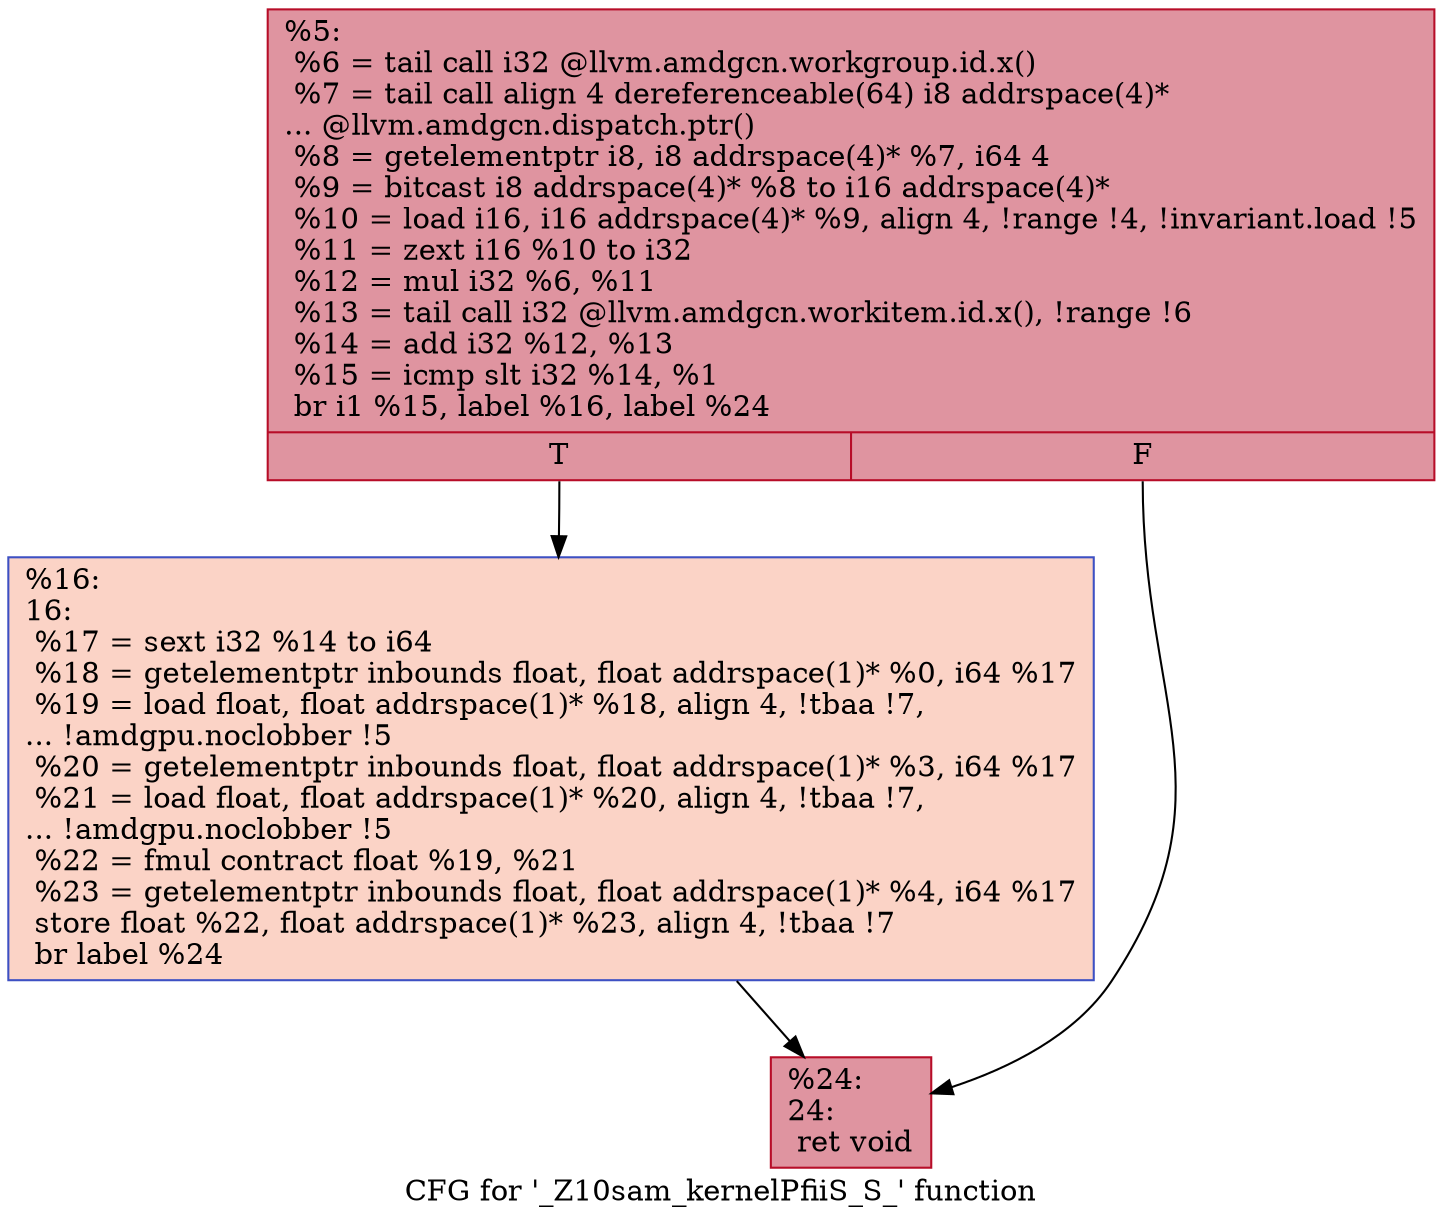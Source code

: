 digraph "CFG for '_Z10sam_kernelPfiiS_S_' function" {
	label="CFG for '_Z10sam_kernelPfiiS_S_' function";

	Node0x53b7170 [shape=record,color="#b70d28ff", style=filled, fillcolor="#b70d2870",label="{%5:\l  %6 = tail call i32 @llvm.amdgcn.workgroup.id.x()\l  %7 = tail call align 4 dereferenceable(64) i8 addrspace(4)*\l... @llvm.amdgcn.dispatch.ptr()\l  %8 = getelementptr i8, i8 addrspace(4)* %7, i64 4\l  %9 = bitcast i8 addrspace(4)* %8 to i16 addrspace(4)*\l  %10 = load i16, i16 addrspace(4)* %9, align 4, !range !4, !invariant.load !5\l  %11 = zext i16 %10 to i32\l  %12 = mul i32 %6, %11\l  %13 = tail call i32 @llvm.amdgcn.workitem.id.x(), !range !6\l  %14 = add i32 %12, %13\l  %15 = icmp slt i32 %14, %1\l  br i1 %15, label %16, label %24\l|{<s0>T|<s1>F}}"];
	Node0x53b7170:s0 -> Node0x53b9030;
	Node0x53b7170:s1 -> Node0x53b90c0;
	Node0x53b9030 [shape=record,color="#3d50c3ff", style=filled, fillcolor="#f59c7d70",label="{%16:\l16:                                               \l  %17 = sext i32 %14 to i64\l  %18 = getelementptr inbounds float, float addrspace(1)* %0, i64 %17\l  %19 = load float, float addrspace(1)* %18, align 4, !tbaa !7,\l... !amdgpu.noclobber !5\l  %20 = getelementptr inbounds float, float addrspace(1)* %3, i64 %17\l  %21 = load float, float addrspace(1)* %20, align 4, !tbaa !7,\l... !amdgpu.noclobber !5\l  %22 = fmul contract float %19, %21\l  %23 = getelementptr inbounds float, float addrspace(1)* %4, i64 %17\l  store float %22, float addrspace(1)* %23, align 4, !tbaa !7\l  br label %24\l}"];
	Node0x53b9030 -> Node0x53b90c0;
	Node0x53b90c0 [shape=record,color="#b70d28ff", style=filled, fillcolor="#b70d2870",label="{%24:\l24:                                               \l  ret void\l}"];
}
